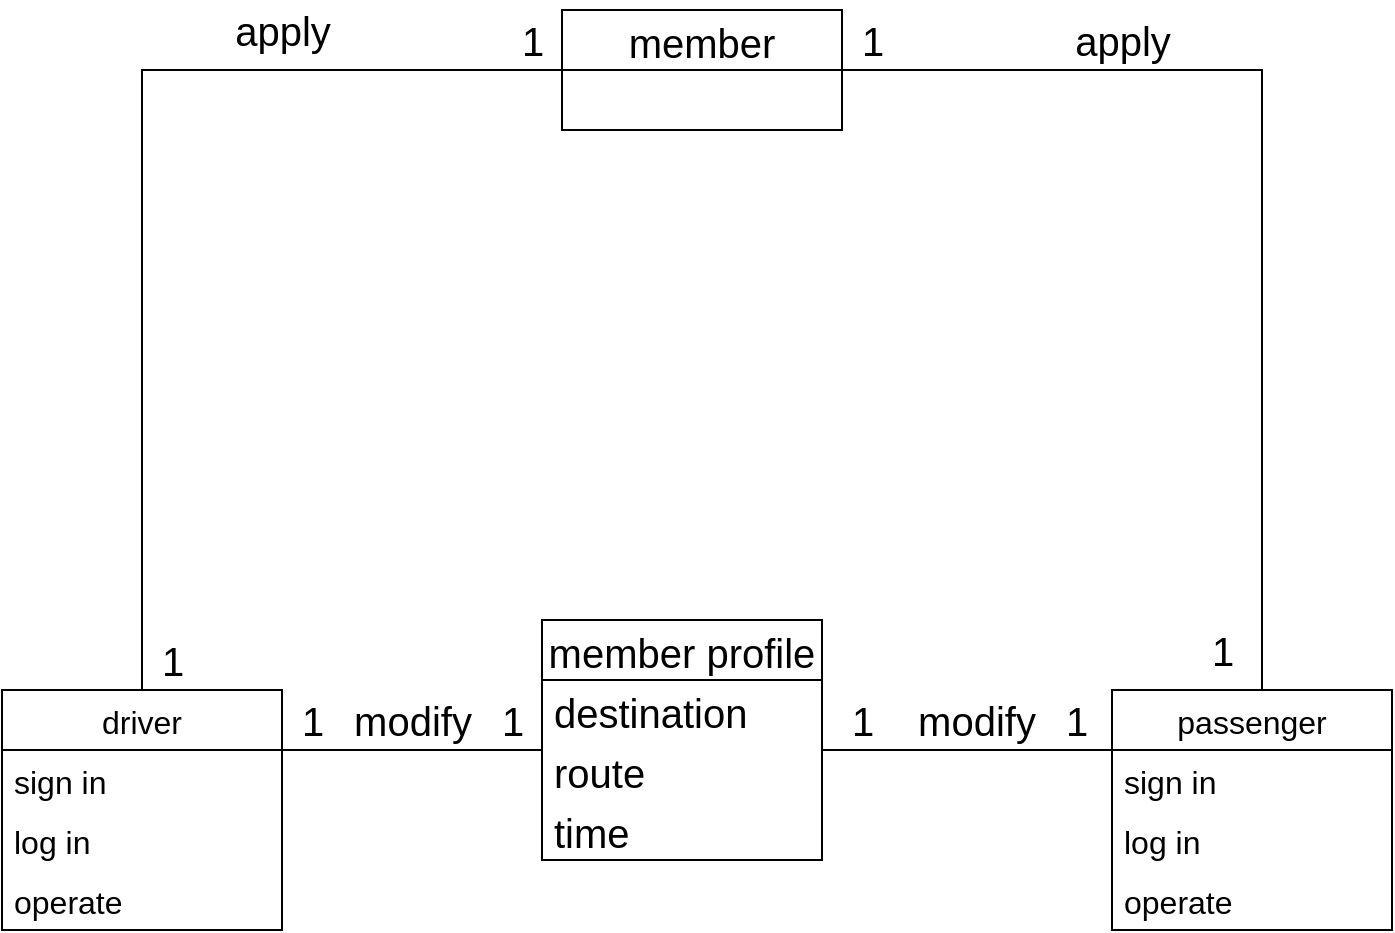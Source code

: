 <mxfile pages="3">
    <diagram id="4w9VsvgNRBpLZ9Vrv5Sk" name="會員資料作業">
        <mxGraphModel dx="1066" dy="534" grid="1" gridSize="10" guides="1" tooltips="1" connect="1" arrows="1" fold="1" page="1" pageScale="1" pageWidth="827" pageHeight="1169" math="0" shadow="0">
            <root>
                <mxCell id="gzULPtIPlF57TzexlcSB-0"/>
                <mxCell id="gzULPtIPlF57TzexlcSB-1" parent="gzULPtIPlF57TzexlcSB-0"/>
                <mxCell id="J-qerTg82WemNmqLbFfI-0" value="member" style="swimlane;fontStyle=0;childLayout=stackLayout;horizontal=1;startSize=30;horizontalStack=0;resizeParent=1;resizeParentMax=0;resizeLast=0;collapsible=1;marginBottom=0;fontSize=20;" parent="gzULPtIPlF57TzexlcSB-1" vertex="1">
                    <mxGeometry x="370" y="110" width="140" height="60" as="geometry">
                        <mxRectangle x="290" y="310" width="70" height="30" as="alternateBounds"/>
                    </mxGeometry>
                </mxCell>
                <mxCell id="J-qerTg82WemNmqLbFfI-6" value="member profile" style="swimlane;fontStyle=0;childLayout=stackLayout;horizontal=1;startSize=30;horizontalStack=0;resizeParent=1;resizeParentMax=0;resizeLast=0;collapsible=1;marginBottom=0;fontSize=20;" parent="gzULPtIPlF57TzexlcSB-1" vertex="1">
                    <mxGeometry x="360" y="415" width="140" height="120" as="geometry"/>
                </mxCell>
                <mxCell id="J-qerTg82WemNmqLbFfI-7" value="destination" style="text;strokeColor=none;fillColor=none;align=left;verticalAlign=middle;spacingLeft=4;spacingRight=4;overflow=hidden;points=[[0,0.5],[1,0.5]];portConstraint=eastwest;rotatable=0;fontSize=20;" parent="J-qerTg82WemNmqLbFfI-6" vertex="1">
                    <mxGeometry y="30" width="140" height="30" as="geometry"/>
                </mxCell>
                <mxCell id="J-qerTg82WemNmqLbFfI-8" value="route" style="text;strokeColor=none;fillColor=none;align=left;verticalAlign=middle;spacingLeft=4;spacingRight=4;overflow=hidden;points=[[0,0.5],[1,0.5]];portConstraint=eastwest;rotatable=0;fontSize=20;" parent="J-qerTg82WemNmqLbFfI-6" vertex="1">
                    <mxGeometry y="60" width="140" height="30" as="geometry"/>
                </mxCell>
                <mxCell id="J-qerTg82WemNmqLbFfI-9" value="time" style="text;strokeColor=none;fillColor=none;align=left;verticalAlign=middle;spacingLeft=4;spacingRight=4;overflow=hidden;points=[[0,0.5],[1,0.5]];portConstraint=eastwest;rotatable=0;fontSize=20;" parent="J-qerTg82WemNmqLbFfI-6" vertex="1">
                    <mxGeometry y="90" width="140" height="30" as="geometry"/>
                </mxCell>
                <mxCell id="J-qerTg82WemNmqLbFfI-14" value="" style="endArrow=none;html=1;rounded=0;fontSize=20;entryX=0;entryY=0.5;entryDx=0;entryDy=0;exitX=0.5;exitY=0;exitDx=0;exitDy=0;" parent="gzULPtIPlF57TzexlcSB-1" target="J-qerTg82WemNmqLbFfI-0" edge="1">
                    <mxGeometry width="50" height="50" relative="1" as="geometry">
                        <mxPoint x="160" y="450" as="sourcePoint"/>
                        <mxPoint x="480" y="250" as="targetPoint"/>
                        <Array as="points">
                            <mxPoint x="160" y="140"/>
                        </Array>
                    </mxGeometry>
                </mxCell>
                <mxCell id="J-qerTg82WemNmqLbFfI-15" value="" style="endArrow=none;html=1;rounded=0;fontSize=20;entryX=1;entryY=0.5;entryDx=0;entryDy=0;exitX=0.5;exitY=0;exitDx=0;exitDy=0;" parent="gzULPtIPlF57TzexlcSB-1" target="J-qerTg82WemNmqLbFfI-0" edge="1">
                    <mxGeometry width="50" height="50" relative="1" as="geometry">
                        <mxPoint x="720" y="450" as="sourcePoint"/>
                        <mxPoint x="380" y="150" as="targetPoint"/>
                        <Array as="points">
                            <mxPoint x="720" y="140"/>
                        </Array>
                    </mxGeometry>
                </mxCell>
                <mxCell id="J-qerTg82WemNmqLbFfI-16" value="apply" style="text;html=1;align=center;verticalAlign=middle;resizable=0;points=[];autosize=1;strokeColor=none;fillColor=none;fontSize=20;" parent="gzULPtIPlF57TzexlcSB-1" vertex="1">
                    <mxGeometry x="620" y="110" width="60" height="30" as="geometry"/>
                </mxCell>
                <mxCell id="J-qerTg82WemNmqLbFfI-17" value="1" style="text;html=1;align=center;verticalAlign=middle;resizable=0;points=[];autosize=1;strokeColor=none;fillColor=none;fontSize=20;" parent="gzULPtIPlF57TzexlcSB-1" vertex="1">
                    <mxGeometry x="510" y="110" width="30" height="30" as="geometry"/>
                </mxCell>
                <mxCell id="J-qerTg82WemNmqLbFfI-18" value="1" style="text;html=1;align=center;verticalAlign=middle;resizable=0;points=[];autosize=1;strokeColor=none;fillColor=none;fontSize=20;" parent="gzULPtIPlF57TzexlcSB-1" vertex="1">
                    <mxGeometry x="685" y="415" width="30" height="30" as="geometry"/>
                </mxCell>
                <mxCell id="J-qerTg82WemNmqLbFfI-19" value="1" style="text;html=1;align=center;verticalAlign=middle;resizable=0;points=[];autosize=1;strokeColor=none;fillColor=none;fontSize=20;" parent="gzULPtIPlF57TzexlcSB-1" vertex="1">
                    <mxGeometry x="340" y="110" width="30" height="30" as="geometry"/>
                </mxCell>
                <mxCell id="J-qerTg82WemNmqLbFfI-20" value="apply" style="text;html=1;align=center;verticalAlign=middle;resizable=0;points=[];autosize=1;strokeColor=none;fillColor=none;fontSize=20;" parent="gzULPtIPlF57TzexlcSB-1" vertex="1">
                    <mxGeometry x="200" y="105" width="60" height="30" as="geometry"/>
                </mxCell>
                <mxCell id="J-qerTg82WemNmqLbFfI-21" value="1" style="text;html=1;align=center;verticalAlign=middle;resizable=0;points=[];autosize=1;strokeColor=none;fillColor=none;fontSize=20;" parent="gzULPtIPlF57TzexlcSB-1" vertex="1">
                    <mxGeometry x="160" y="420" width="30" height="30" as="geometry"/>
                </mxCell>
                <mxCell id="J-qerTg82WemNmqLbFfI-22" value="" style="endArrow=none;html=1;rounded=0;fontSize=20;exitX=1;exitY=0.5;exitDx=0;exitDy=0;entryX=0;entryY=1.167;entryDx=0;entryDy=0;entryPerimeter=0;" parent="gzULPtIPlF57TzexlcSB-1" target="J-qerTg82WemNmqLbFfI-7" edge="1">
                    <mxGeometry width="50" height="50" relative="1" as="geometry">
                        <mxPoint x="230" y="480" as="sourcePoint"/>
                        <mxPoint x="480" y="350" as="targetPoint"/>
                        <Array as="points">
                            <mxPoint x="290" y="480"/>
                        </Array>
                    </mxGeometry>
                </mxCell>
                <mxCell id="J-qerTg82WemNmqLbFfI-23" value="" style="endArrow=none;html=1;rounded=0;fontSize=20;exitX=0;exitY=0.5;exitDx=0;exitDy=0;" parent="gzULPtIPlF57TzexlcSB-1" edge="1">
                    <mxGeometry width="50" height="50" relative="1" as="geometry">
                        <mxPoint x="650" y="480" as="sourcePoint"/>
                        <mxPoint x="500" y="480" as="targetPoint"/>
                        <Array as="points">
                            <mxPoint x="590" y="480"/>
                        </Array>
                    </mxGeometry>
                </mxCell>
                <mxCell id="J-qerTg82WemNmqLbFfI-34" value="modify" style="text;html=1;align=center;verticalAlign=middle;resizable=0;points=[];autosize=1;strokeColor=none;fillColor=none;fontSize=20;" parent="gzULPtIPlF57TzexlcSB-1" vertex="1">
                    <mxGeometry x="260" y="450" width="70" height="30" as="geometry"/>
                </mxCell>
                <mxCell id="J-qerTg82WemNmqLbFfI-35" value="1" style="text;html=1;align=center;verticalAlign=middle;resizable=0;points=[];autosize=1;strokeColor=none;fillColor=none;fontSize=20;" parent="gzULPtIPlF57TzexlcSB-1" vertex="1">
                    <mxGeometry x="330" y="450" width="30" height="30" as="geometry"/>
                </mxCell>
                <mxCell id="J-qerTg82WemNmqLbFfI-36" value="1" style="text;html=1;align=center;verticalAlign=middle;resizable=0;points=[];autosize=1;strokeColor=none;fillColor=none;fontSize=20;" parent="gzULPtIPlF57TzexlcSB-1" vertex="1">
                    <mxGeometry x="230" y="450" width="30" height="30" as="geometry"/>
                </mxCell>
                <mxCell id="J-qerTg82WemNmqLbFfI-37" value="1" style="text;html=1;align=center;verticalAlign=middle;resizable=0;points=[];autosize=1;strokeColor=none;fillColor=none;fontSize=20;" parent="gzULPtIPlF57TzexlcSB-1" vertex="1">
                    <mxGeometry x="505" y="450" width="30" height="30" as="geometry"/>
                </mxCell>
                <mxCell id="J-qerTg82WemNmqLbFfI-38" value="1" style="text;html=1;align=center;verticalAlign=middle;resizable=0;points=[];autosize=1;strokeColor=none;fillColor=none;fontSize=20;" parent="gzULPtIPlF57TzexlcSB-1" vertex="1">
                    <mxGeometry x="612" y="450" width="30" height="30" as="geometry"/>
                </mxCell>
                <mxCell id="J-qerTg82WemNmqLbFfI-41" value="modify" style="text;html=1;align=center;verticalAlign=middle;resizable=0;points=[];autosize=1;strokeColor=none;fillColor=none;fontSize=20;" parent="gzULPtIPlF57TzexlcSB-1" vertex="1">
                    <mxGeometry x="542" y="450" width="70" height="30" as="geometry"/>
                </mxCell>
                <mxCell id="pst_EJvgsRUg0Ix_Zf0d-2" value="driver" style="swimlane;fontStyle=0;childLayout=stackLayout;horizontal=1;startSize=30;horizontalStack=0;resizeParent=1;resizeParentMax=0;resizeLast=0;collapsible=1;marginBottom=0;fontSize=16;" parent="gzULPtIPlF57TzexlcSB-1" vertex="1">
                    <mxGeometry x="90" y="450" width="140" height="120" as="geometry"/>
                </mxCell>
                <mxCell id="pst_EJvgsRUg0Ix_Zf0d-3" value="sign in" style="text;strokeColor=none;fillColor=none;align=left;verticalAlign=middle;spacingLeft=4;spacingRight=4;overflow=hidden;points=[[0,0.5],[1,0.5]];portConstraint=eastwest;rotatable=0;fontSize=16;" parent="pst_EJvgsRUg0Ix_Zf0d-2" vertex="1">
                    <mxGeometry y="30" width="140" height="30" as="geometry"/>
                </mxCell>
                <mxCell id="pst_EJvgsRUg0Ix_Zf0d-4" value="log in" style="text;strokeColor=none;fillColor=none;align=left;verticalAlign=middle;spacingLeft=4;spacingRight=4;overflow=hidden;points=[[0,0.5],[1,0.5]];portConstraint=eastwest;rotatable=0;fontSize=16;" parent="pst_EJvgsRUg0Ix_Zf0d-2" vertex="1">
                    <mxGeometry y="60" width="140" height="30" as="geometry"/>
                </mxCell>
                <mxCell id="pst_EJvgsRUg0Ix_Zf0d-5" value="operate" style="text;strokeColor=none;fillColor=none;align=left;verticalAlign=middle;spacingLeft=4;spacingRight=4;overflow=hidden;points=[[0,0.5],[1,0.5]];portConstraint=eastwest;rotatable=0;fontSize=16;" parent="pst_EJvgsRUg0Ix_Zf0d-2" vertex="1">
                    <mxGeometry y="90" width="140" height="30" as="geometry"/>
                </mxCell>
                <mxCell id="pst_EJvgsRUg0Ix_Zf0d-7" value="passenger" style="swimlane;fontStyle=0;childLayout=stackLayout;horizontal=1;startSize=30;horizontalStack=0;resizeParent=1;resizeParentMax=0;resizeLast=0;collapsible=1;marginBottom=0;fontSize=16;" parent="gzULPtIPlF57TzexlcSB-1" vertex="1">
                    <mxGeometry x="645" y="450" width="140" height="120" as="geometry"/>
                </mxCell>
                <mxCell id="pst_EJvgsRUg0Ix_Zf0d-8" value="sign in" style="text;strokeColor=none;fillColor=none;align=left;verticalAlign=middle;spacingLeft=4;spacingRight=4;overflow=hidden;points=[[0,0.5],[1,0.5]];portConstraint=eastwest;rotatable=0;fontSize=16;" parent="pst_EJvgsRUg0Ix_Zf0d-7" vertex="1">
                    <mxGeometry y="30" width="140" height="30" as="geometry"/>
                </mxCell>
                <mxCell id="pst_EJvgsRUg0Ix_Zf0d-9" value="log in" style="text;strokeColor=none;fillColor=none;align=left;verticalAlign=middle;spacingLeft=4;spacingRight=4;overflow=hidden;points=[[0,0.5],[1,0.5]];portConstraint=eastwest;rotatable=0;fontSize=16;" parent="pst_EJvgsRUg0Ix_Zf0d-7" vertex="1">
                    <mxGeometry y="60" width="140" height="30" as="geometry"/>
                </mxCell>
                <mxCell id="pst_EJvgsRUg0Ix_Zf0d-10" value="operate" style="text;strokeColor=none;fillColor=none;align=left;verticalAlign=middle;spacingLeft=4;spacingRight=4;overflow=hidden;points=[[0,0.5],[1,0.5]];portConstraint=eastwest;rotatable=0;fontSize=16;" parent="pst_EJvgsRUg0Ix_Zf0d-7" vertex="1">
                    <mxGeometry y="90" width="140" height="30" as="geometry"/>
                </mxCell>
            </root>
        </mxGraphModel>
    </diagram>
    <diagram id="_duAtOmNIdfXZrwuNWzM" name="媒合作業">
        <mxGraphModel dx="1066" dy="534" grid="1" gridSize="10" guides="1" tooltips="1" connect="1" arrows="1" fold="1" page="1" pageScale="1" pageWidth="827" pageHeight="1169" math="0" shadow="0">
            <root>
                <mxCell id="0"/>
                <mxCell id="1" parent="0"/>
                <mxCell id="4MJCsaXIrdywJ0v7ZloL-1" value="member" style="swimlane;fontStyle=0;childLayout=stackLayout;horizontal=1;startSize=30;horizontalStack=0;resizeParent=1;resizeParentMax=0;resizeLast=0;collapsible=1;marginBottom=0;fontSize=20;" parent="1" vertex="1">
                    <mxGeometry x="370" y="110" width="140" height="60" as="geometry">
                        <mxRectangle x="290" y="310" width="70" height="30" as="alternateBounds"/>
                    </mxGeometry>
                </mxCell>
                <mxCell id="4MJCsaXIrdywJ0v7ZloL-8" value="" style="endArrow=none;html=1;rounded=0;fontSize=20;entryX=0;entryY=0.5;entryDx=0;entryDy=0;exitX=0.5;exitY=0;exitDx=0;exitDy=0;" parent="1" target="4MJCsaXIrdywJ0v7ZloL-1" edge="1">
                    <mxGeometry width="50" height="50" relative="1" as="geometry">
                        <mxPoint x="160" y="450" as="sourcePoint"/>
                        <mxPoint x="480" y="250" as="targetPoint"/>
                        <Array as="points">
                            <mxPoint x="160" y="140"/>
                        </Array>
                    </mxGeometry>
                </mxCell>
                <mxCell id="4MJCsaXIrdywJ0v7ZloL-9" value="" style="endArrow=none;html=1;rounded=0;fontSize=20;entryX=1;entryY=0.5;entryDx=0;entryDy=0;exitX=0.5;exitY=0;exitDx=0;exitDy=0;" parent="1" target="4MJCsaXIrdywJ0v7ZloL-1" edge="1">
                    <mxGeometry width="50" height="50" relative="1" as="geometry">
                        <mxPoint x="720" y="450" as="sourcePoint"/>
                        <mxPoint x="380" y="150" as="targetPoint"/>
                        <Array as="points">
                            <mxPoint x="720" y="140"/>
                        </Array>
                    </mxGeometry>
                </mxCell>
                <mxCell id="4MJCsaXIrdywJ0v7ZloL-10" value="apply" style="text;html=1;align=center;verticalAlign=middle;resizable=0;points=[];autosize=1;strokeColor=none;fillColor=none;fontSize=20;" parent="1" vertex="1">
                    <mxGeometry x="620" y="110" width="60" height="30" as="geometry"/>
                </mxCell>
                <mxCell id="4MJCsaXIrdywJ0v7ZloL-11" value="1" style="text;html=1;align=center;verticalAlign=middle;resizable=0;points=[];autosize=1;strokeColor=none;fillColor=none;fontSize=20;" parent="1" vertex="1">
                    <mxGeometry x="510" y="110" width="30" height="30" as="geometry"/>
                </mxCell>
                <mxCell id="4MJCsaXIrdywJ0v7ZloL-12" value="1" style="text;html=1;align=center;verticalAlign=middle;resizable=0;points=[];autosize=1;strokeColor=none;fillColor=none;fontSize=20;" parent="1" vertex="1">
                    <mxGeometry x="685" y="415" width="30" height="30" as="geometry"/>
                </mxCell>
                <mxCell id="4MJCsaXIrdywJ0v7ZloL-13" value="1" style="text;html=1;align=center;verticalAlign=middle;resizable=0;points=[];autosize=1;strokeColor=none;fillColor=none;fontSize=20;" parent="1" vertex="1">
                    <mxGeometry x="340" y="110" width="30" height="30" as="geometry"/>
                </mxCell>
                <mxCell id="4MJCsaXIrdywJ0v7ZloL-14" value="apply" style="text;html=1;align=center;verticalAlign=middle;resizable=0;points=[];autosize=1;strokeColor=none;fillColor=none;fontSize=20;" parent="1" vertex="1">
                    <mxGeometry x="200" y="105" width="60" height="30" as="geometry"/>
                </mxCell>
                <mxCell id="4MJCsaXIrdywJ0v7ZloL-15" value="1" style="text;html=1;align=center;verticalAlign=middle;resizable=0;points=[];autosize=1;strokeColor=none;fillColor=none;fontSize=20;" parent="1" vertex="1">
                    <mxGeometry x="160" y="420" width="30" height="30" as="geometry"/>
                </mxCell>
                <mxCell id="02bJzJXlVo7mTOJ_c6bt-1" value="match" style="swimlane;fontStyle=0;childLayout=stackLayout;horizontal=1;startSize=30;horizontalStack=0;resizeParent=1;resizeParentMax=0;resizeLast=0;collapsible=1;marginBottom=0;fontSize=20;" parent="1" vertex="1">
                    <mxGeometry x="370" y="415" width="140" height="120" as="geometry"/>
                </mxCell>
                <mxCell id="02bJzJXlVo7mTOJ_c6bt-2" value="vacancies" style="text;strokeColor=none;fillColor=none;align=left;verticalAlign=middle;spacingLeft=4;spacingRight=4;overflow=hidden;points=[[0,0.5],[1,0.5]];portConstraint=eastwest;rotatable=0;fontSize=20;" parent="02bJzJXlVo7mTOJ_c6bt-1" vertex="1">
                    <mxGeometry y="30" width="140" height="30" as="geometry"/>
                </mxCell>
                <mxCell id="02bJzJXlVo7mTOJ_c6bt-3" value="same route" style="text;strokeColor=none;fillColor=none;align=left;verticalAlign=middle;spacingLeft=4;spacingRight=4;overflow=hidden;points=[[0,0.5],[1,0.5]];portConstraint=eastwest;rotatable=0;fontSize=20;" parent="02bJzJXlVo7mTOJ_c6bt-1" vertex="1">
                    <mxGeometry y="60" width="140" height="30" as="geometry"/>
                </mxCell>
                <mxCell id="02bJzJXlVo7mTOJ_c6bt-4" value="same time" style="text;strokeColor=none;fillColor=none;align=left;verticalAlign=middle;spacingLeft=4;spacingRight=4;overflow=hidden;points=[[0,0.5],[1,0.5]];portConstraint=eastwest;rotatable=0;fontSize=20;" parent="02bJzJXlVo7mTOJ_c6bt-1" vertex="1">
                    <mxGeometry y="90" width="140" height="30" as="geometry"/>
                </mxCell>
                <mxCell id="02bJzJXlVo7mTOJ_c6bt-5" value="assign" style="text;html=1;align=center;verticalAlign=middle;resizable=0;points=[];autosize=1;strokeColor=none;fillColor=none;fontSize=20;" parent="1" vertex="1">
                    <mxGeometry x="260" y="445" width="70" height="30" as="geometry"/>
                </mxCell>
                <mxCell id="02bJzJXlVo7mTOJ_c6bt-6" value="assign" style="text;html=1;align=center;verticalAlign=middle;resizable=0;points=[];autosize=1;strokeColor=none;fillColor=none;fontSize=20;" parent="1" vertex="1">
                    <mxGeometry x="540" y="450" width="70" height="30" as="geometry"/>
                </mxCell>
                <mxCell id="02bJzJXlVo7mTOJ_c6bt-7" value="" style="endArrow=none;html=1;rounded=0;entryX=-0.029;entryY=0.133;entryDx=0;entryDy=0;entryPerimeter=0;exitX=1;exitY=0.5;exitDx=0;exitDy=0;" parent="1" target="02bJzJXlVo7mTOJ_c6bt-3" edge="1">
                    <mxGeometry width="50" height="50" relative="1" as="geometry">
                        <mxPoint x="230" y="480" as="sourcePoint"/>
                        <mxPoint x="330" y="460" as="targetPoint"/>
                    </mxGeometry>
                </mxCell>
                <mxCell id="02bJzJXlVo7mTOJ_c6bt-8" value="" style="endArrow=none;html=1;rounded=0;exitX=1;exitY=0.2;exitDx=0;exitDy=0;exitPerimeter=0;" parent="1" source="02bJzJXlVo7mTOJ_c6bt-3" edge="1">
                    <mxGeometry width="50" height="50" relative="1" as="geometry">
                        <mxPoint x="510" y="481.5" as="sourcePoint"/>
                        <mxPoint x="650" y="480" as="targetPoint"/>
                    </mxGeometry>
                </mxCell>
                <mxCell id="02bJzJXlVo7mTOJ_c6bt-9" value="&lt;font style=&quot;font-size: 16px;&quot;&gt;1&lt;/font&gt;" style="text;html=1;align=center;verticalAlign=middle;resizable=0;points=[];autosize=1;strokeColor=none;fillColor=none;" parent="1" vertex="1">
                    <mxGeometry x="240" y="455" width="20" height="20" as="geometry"/>
                </mxCell>
                <mxCell id="02bJzJXlVo7mTOJ_c6bt-10" value="&lt;font style=&quot;font-size: 16px;&quot;&gt;1..*&lt;/font&gt;" style="text;html=1;align=center;verticalAlign=middle;resizable=0;points=[];autosize=1;strokeColor=none;fillColor=none;" parent="1" vertex="1">
                    <mxGeometry x="330" y="455" width="40" height="20" as="geometry"/>
                </mxCell>
                <mxCell id="02bJzJXlVo7mTOJ_c6bt-11" value="&lt;font style=&quot;font-size: 16px;&quot;&gt;1..*&lt;/font&gt;" style="text;html=1;align=center;verticalAlign=middle;resizable=0;points=[];autosize=1;strokeColor=none;fillColor=none;" parent="1" vertex="1">
                    <mxGeometry x="610" y="455" width="40" height="20" as="geometry"/>
                </mxCell>
                <mxCell id="02bJzJXlVo7mTOJ_c6bt-12" value="&lt;font style=&quot;font-size: 16px;&quot;&gt;1&lt;/font&gt;" style="text;html=1;align=center;verticalAlign=middle;resizable=0;points=[];autosize=1;strokeColor=none;fillColor=none;" parent="1" vertex="1">
                    <mxGeometry x="510" y="455" width="20" height="20" as="geometry"/>
                </mxCell>
                <mxCell id="NKCLVnzS7RC5HotDexGX-1" value="driver" style="swimlane;fontStyle=0;childLayout=stackLayout;horizontal=1;startSize=30;horizontalStack=0;resizeParent=1;resizeParentMax=0;resizeLast=0;collapsible=1;marginBottom=0;fontSize=16;" parent="1" vertex="1">
                    <mxGeometry x="90" y="450" width="140" height="210" as="geometry"/>
                </mxCell>
                <mxCell id="NKCLVnzS7RC5HotDexGX-2" value="name" style="text;strokeColor=none;fillColor=none;align=left;verticalAlign=middle;spacingLeft=4;spacingRight=4;overflow=hidden;points=[[0,0.5],[1,0.5]];portConstraint=eastwest;rotatable=0;fontSize=16;" parent="NKCLVnzS7RC5HotDexGX-1" vertex="1">
                    <mxGeometry y="30" width="140" height="30" as="geometry"/>
                </mxCell>
                <mxCell id="NKCLVnzS7RC5HotDexGX-3" value="locate" style="text;strokeColor=none;fillColor=none;align=left;verticalAlign=middle;spacingLeft=4;spacingRight=4;overflow=hidden;points=[[0,0.5],[1,0.5]];portConstraint=eastwest;rotatable=0;fontSize=16;" parent="NKCLVnzS7RC5HotDexGX-1" vertex="1">
                    <mxGeometry y="60" width="140" height="30" as="geometry"/>
                </mxCell>
                <mxCell id="NKCLVnzS7RC5HotDexGX-4" value="route" style="text;strokeColor=none;fillColor=none;align=left;verticalAlign=middle;spacingLeft=4;spacingRight=4;overflow=hidden;points=[[0,0.5],[1,0.5]];portConstraint=eastwest;rotatable=0;fontSize=16;" parent="NKCLVnzS7RC5HotDexGX-1" vertex="1">
                    <mxGeometry y="90" width="140" height="30" as="geometry"/>
                </mxCell>
                <mxCell id="NKCLVnzS7RC5HotDexGX-5" value="destination" style="text;strokeColor=none;fillColor=none;align=left;verticalAlign=middle;spacingLeft=4;spacingRight=4;overflow=hidden;points=[[0,0.5],[1,0.5]];portConstraint=eastwest;rotatable=0;fontSize=16;" parent="NKCLVnzS7RC5HotDexGX-1" vertex="1">
                    <mxGeometry y="120" width="140" height="30" as="geometry"/>
                </mxCell>
                <mxCell id="NKCLVnzS7RC5HotDexGX-6" value="car" style="text;strokeColor=none;fillColor=none;align=left;verticalAlign=middle;spacingLeft=4;spacingRight=4;overflow=hidden;points=[[0,0.5],[1,0.5]];portConstraint=eastwest;rotatable=0;fontSize=16;" parent="NKCLVnzS7RC5HotDexGX-1" vertex="1">
                    <mxGeometry y="150" width="140" height="30" as="geometry"/>
                </mxCell>
                <mxCell id="9OgOvB26TCp1h58c85uv-1" value="time" style="text;strokeColor=none;fillColor=none;align=left;verticalAlign=middle;spacingLeft=4;spacingRight=4;overflow=hidden;points=[[0,0.5],[1,0.5]];portConstraint=eastwest;rotatable=0;fontSize=16;" parent="NKCLVnzS7RC5HotDexGX-1" vertex="1">
                    <mxGeometry y="180" width="140" height="30" as="geometry"/>
                </mxCell>
                <mxCell id="s1rNmcBwnsQHu9nXbeii-3" value="passenger" style="swimlane;fontStyle=0;childLayout=stackLayout;horizontal=1;startSize=30;horizontalStack=0;resizeParent=1;resizeParentMax=0;resizeLast=0;collapsible=1;marginBottom=0;fontSize=16;" parent="1" vertex="1">
                    <mxGeometry x="650" y="450" width="140" height="180" as="geometry"/>
                </mxCell>
                <mxCell id="s1rNmcBwnsQHu9nXbeii-4" value="name" style="text;strokeColor=none;fillColor=none;align=left;verticalAlign=middle;spacingLeft=4;spacingRight=4;overflow=hidden;points=[[0,0.5],[1,0.5]];portConstraint=eastwest;rotatable=0;fontSize=16;" parent="s1rNmcBwnsQHu9nXbeii-3" vertex="1">
                    <mxGeometry y="30" width="140" height="30" as="geometry"/>
                </mxCell>
                <mxCell id="s1rNmcBwnsQHu9nXbeii-5" value="locate" style="text;strokeColor=none;fillColor=none;align=left;verticalAlign=middle;spacingLeft=4;spacingRight=4;overflow=hidden;points=[[0,0.5],[1,0.5]];portConstraint=eastwest;rotatable=0;fontSize=16;" parent="s1rNmcBwnsQHu9nXbeii-3" vertex="1">
                    <mxGeometry y="60" width="140" height="30" as="geometry"/>
                </mxCell>
                <mxCell id="s1rNmcBwnsQHu9nXbeii-6" value="route" style="text;strokeColor=none;fillColor=none;align=left;verticalAlign=middle;spacingLeft=4;spacingRight=4;overflow=hidden;points=[[0,0.5],[1,0.5]];portConstraint=eastwest;rotatable=0;fontSize=16;" parent="s1rNmcBwnsQHu9nXbeii-3" vertex="1">
                    <mxGeometry y="90" width="140" height="30" as="geometry"/>
                </mxCell>
                <mxCell id="s1rNmcBwnsQHu9nXbeii-7" value="destination" style="text;strokeColor=none;fillColor=none;align=left;verticalAlign=middle;spacingLeft=4;spacingRight=4;overflow=hidden;points=[[0,0.5],[1,0.5]];portConstraint=eastwest;rotatable=0;fontSize=16;" parent="s1rNmcBwnsQHu9nXbeii-3" vertex="1">
                    <mxGeometry y="120" width="140" height="30" as="geometry"/>
                </mxCell>
                <mxCell id="s1rNmcBwnsQHu9nXbeii-8" value="time" style="text;strokeColor=none;fillColor=none;align=left;verticalAlign=middle;spacingLeft=4;spacingRight=4;overflow=hidden;points=[[0,0.5],[1,0.5]];portConstraint=eastwest;rotatable=0;fontSize=16;" parent="s1rNmcBwnsQHu9nXbeii-3" vertex="1">
                    <mxGeometry y="150" width="140" height="30" as="geometry"/>
                </mxCell>
            </root>
        </mxGraphModel>
    </diagram>
    <diagram id="o6sFV13OKxiqH5O-zahB" name="定位訊息作業">
        <mxGraphModel dx="1066" dy="534" grid="1" gridSize="10" guides="1" tooltips="1" connect="1" arrows="1" fold="1" page="1" pageScale="1" pageWidth="827" pageHeight="1169" math="0" shadow="0">
            <root>
                <mxCell id="0"/>
                <mxCell id="1" parent="0"/>
                <mxCell id="HovJZIuSv18aQY7aP-8G-36" value="user" style="swimlane;fontStyle=0;childLayout=stackLayout;horizontal=1;startSize=30;horizontalStack=0;resizeParent=1;resizeParentMax=0;resizeLast=0;collapsible=1;marginBottom=0;fontSize=16;" parent="1" vertex="1">
                    <mxGeometry x="360" y="40" width="140" height="60" as="geometry"/>
                </mxCell>
                <mxCell id="HovJZIuSv18aQY7aP-8G-40" value="" style="endArrow=none;html=1;rounded=0;fontSize=16;exitX=0.5;exitY=0;exitDx=0;exitDy=0;" parent="1" edge="1">
                    <mxGeometry width="50" height="50" relative="1" as="geometry">
                        <mxPoint x="430" y="225" as="sourcePoint"/>
                        <mxPoint x="430" y="100" as="targetPoint"/>
                    </mxGeometry>
                </mxCell>
                <mxCell id="HovJZIuSv18aQY7aP-8G-41" value="log in" style="text;html=1;align=center;verticalAlign=middle;resizable=0;points=[];autosize=1;strokeColor=none;fillColor=none;fontSize=16;" parent="1" vertex="1">
                    <mxGeometry x="380" y="150" width="50" height="20" as="geometry"/>
                </mxCell>
                <mxCell id="HovJZIuSv18aQY7aP-8G-42" value="1" style="text;html=1;align=center;verticalAlign=middle;resizable=0;points=[];autosize=1;strokeColor=none;fillColor=none;fontSize=16;" parent="1" vertex="1">
                    <mxGeometry x="410" y="100" width="20" height="20" as="geometry"/>
                </mxCell>
                <mxCell id="HovJZIuSv18aQY7aP-8G-43" value="1" style="text;html=1;align=center;verticalAlign=middle;resizable=0;points=[];autosize=1;strokeColor=none;fillColor=none;fontSize=16;" parent="1" vertex="1">
                    <mxGeometry x="410" y="205" width="20" height="20" as="geometry"/>
                </mxCell>
                <mxCell id="HovJZIuSv18aQY7aP-8G-44" value="member" style="swimlane;fontStyle=0;childLayout=stackLayout;horizontal=1;startSize=30;horizontalStack=0;resizeParent=1;resizeParentMax=0;resizeLast=0;collapsible=1;marginBottom=0;fontSize=16;" parent="1" vertex="1">
                    <mxGeometry x="360" y="225" width="140" height="90" as="geometry"/>
                </mxCell>
                <mxCell id="HovJZIuSv18aQY7aP-8G-45" value="passenger" style="text;strokeColor=none;fillColor=none;align=left;verticalAlign=middle;spacingLeft=4;spacingRight=4;overflow=hidden;points=[[0,0.5],[1,0.5]];portConstraint=eastwest;rotatable=0;fontSize=16;" parent="HovJZIuSv18aQY7aP-8G-44" vertex="1">
                    <mxGeometry y="30" width="140" height="30" as="geometry"/>
                </mxCell>
                <mxCell id="HovJZIuSv18aQY7aP-8G-46" value="driver" style="text;strokeColor=none;fillColor=none;align=left;verticalAlign=middle;spacingLeft=4;spacingRight=4;overflow=hidden;points=[[0,0.5],[1,0.5]];portConstraint=eastwest;rotatable=0;fontSize=16;" parent="HovJZIuSv18aQY7aP-8G-44" vertex="1">
                    <mxGeometry y="60" width="140" height="30" as="geometry"/>
                </mxCell>
                <mxCell id="-s-VlSJZ18U2vLJLz-Oz-10" value="" style="endArrow=none;html=1;rounded=0;fontSize=16;entryX=0.5;entryY=1.1;entryDx=0;entryDy=0;entryPerimeter=0;" parent="1" edge="1">
                    <mxGeometry width="50" height="50" relative="1" as="geometry">
                        <mxPoint x="429" y="428" as="sourcePoint"/>
                        <mxPoint x="430" y="316" as="targetPoint"/>
                    </mxGeometry>
                </mxCell>
                <mxCell id="i7dshDXwT1ZEYKvJ9_47-1" value="GPS" style="swimlane;fontStyle=0;childLayout=stackLayout;horizontal=1;startSize=30;horizontalStack=0;resizeParent=1;resizeParentMax=0;resizeLast=0;collapsible=1;marginBottom=0;fontSize=16;" parent="1" vertex="1">
                    <mxGeometry x="360" y="430" width="140" height="150" as="geometry"/>
                </mxCell>
                <mxCell id="i7dshDXwT1ZEYKvJ9_47-2" value="locate" style="text;strokeColor=none;fillColor=none;align=left;verticalAlign=middle;spacingLeft=4;spacingRight=4;overflow=hidden;points=[[0,0.5],[1,0.5]];portConstraint=eastwest;rotatable=0;fontSize=16;" parent="i7dshDXwT1ZEYKvJ9_47-1" vertex="1">
                    <mxGeometry y="30" width="140" height="30" as="geometry"/>
                </mxCell>
                <mxCell id="mujugtNkV_q-TpCegRZM-1" value="vacancies" style="text;strokeColor=none;fillColor=none;align=left;verticalAlign=middle;spacingLeft=4;spacingRight=4;overflow=hidden;points=[[0,0.5],[1,0.5]];portConstraint=eastwest;rotatable=0;fontSize=16;" parent="i7dshDXwT1ZEYKvJ9_47-1" vertex="1">
                    <mxGeometry y="60" width="140" height="30" as="geometry"/>
                </mxCell>
                <mxCell id="mujugtNkV_q-TpCegRZM-2" value="route" style="text;strokeColor=none;fillColor=none;align=left;verticalAlign=middle;spacingLeft=4;spacingRight=4;overflow=hidden;points=[[0,0.5],[1,0.5]];portConstraint=eastwest;rotatable=0;fontSize=16;" parent="i7dshDXwT1ZEYKvJ9_47-1" vertex="1">
                    <mxGeometry y="90" width="140" height="30" as="geometry"/>
                </mxCell>
                <mxCell id="8QcWc2zf7euhYpaCUwNX-1" value="time" style="text;strokeColor=none;fillColor=none;align=left;verticalAlign=middle;spacingLeft=4;spacingRight=4;overflow=hidden;points=[[0,0.5],[1,0.5]];portConstraint=eastwest;rotatable=0;fontSize=16;" parent="i7dshDXwT1ZEYKvJ9_47-1" vertex="1">
                    <mxGeometry y="120" width="140" height="30" as="geometry"/>
                </mxCell>
                <mxCell id="8QcWc2zf7euhYpaCUwNX-2" value="1" style="text;html=1;align=center;verticalAlign=middle;resizable=0;points=[];autosize=1;strokeColor=none;fillColor=none;fontSize=20;" parent="1" vertex="1">
                    <mxGeometry x="399" y="315" width="30" height="30" as="geometry"/>
                </mxCell>
                <mxCell id="8QcWc2zf7euhYpaCUwNX-3" value="1" style="text;html=1;align=center;verticalAlign=middle;resizable=0;points=[];autosize=1;strokeColor=none;fillColor=none;fontSize=20;" parent="1" vertex="1">
                    <mxGeometry x="399" y="400" width="30" height="30" as="geometry"/>
                </mxCell>
                <mxCell id="8QcWc2zf7euhYpaCUwNX-4" value="&lt;span style=&quot;color: rgb(0, 0, 0); font-family: Helvetica; font-size: 16px; font-style: normal; font-variant-ligatures: normal; font-variant-caps: normal; font-weight: 400; letter-spacing: normal; orphans: 2; text-align: left; text-indent: 0px; text-transform: none; widows: 2; word-spacing: 0px; -webkit-text-stroke-width: 0px; background-color: rgb(248, 249, 250); text-decoration-thickness: initial; text-decoration-style: initial; text-decoration-color: initial; float: none; display: inline !important;&quot;&gt;position&lt;/span&gt;" style="text;whiteSpace=wrap;html=1;fontSize=16;" parent="1" vertex="1">
                    <mxGeometry x="368" y="360" width="60" height="30" as="geometry"/>
                </mxCell>
                <mxCell id="8QcWc2zf7euhYpaCUwNX-5" style="edgeStyle=orthogonalEdgeStyle;rounded=0;orthogonalLoop=1;jettySize=auto;html=1;exitX=0.75;exitY=1;exitDx=0;exitDy=0;entryX=0.675;entryY=1.033;entryDx=0;entryDy=0;entryPerimeter=0;fontSize=16;" parent="1" source="8QcWc2zf7euhYpaCUwNX-4" target="8QcWc2zf7euhYpaCUwNX-4" edge="1">
                    <mxGeometry relative="1" as="geometry"/>
                </mxCell>
                <mxCell id="1ps4dB6q4iRO7CRaukqI-3" value="" style="endArrow=none;html=1;rounded=0;fontSize=20;" parent="1" edge="1">
                    <mxGeometry width="50" height="50" relative="1" as="geometry">
                        <mxPoint x="358" y="459.5" as="sourcePoint"/>
                        <mxPoint x="278" y="460" as="targetPoint"/>
                    </mxGeometry>
                </mxCell>
                <mxCell id="1ps4dB6q4iRO7CRaukqI-5" value="send and&lt;br&gt;&amp;nbsp;receive" style="text;html=1;align=center;verticalAlign=middle;resizable=0;points=[];autosize=1;strokeColor=none;fillColor=none;fontSize=10;" parent="1" vertex="1">
                    <mxGeometry x="288" y="415" width="60" height="30" as="geometry"/>
                </mxCell>
                <mxCell id="1ps4dB6q4iRO7CRaukqI-8" value="&lt;font style=&quot;font-size: 13px;&quot;&gt;1..*&lt;/font&gt;" style="text;html=1;align=center;verticalAlign=middle;resizable=0;points=[];autosize=1;strokeColor=none;fillColor=none;fontSize=20;" parent="1" vertex="1">
                    <mxGeometry x="270" y="430" width="40" height="30" as="geometry"/>
                </mxCell>
                <mxCell id="1ps4dB6q4iRO7CRaukqI-10" value="&lt;font style=&quot;font-size: 13px;&quot;&gt;1&lt;/font&gt;" style="text;html=1;align=center;verticalAlign=middle;resizable=0;points=[];autosize=1;strokeColor=none;fillColor=none;fontSize=20;" parent="1" vertex="1">
                    <mxGeometry x="340" y="430" width="20" height="30" as="geometry"/>
                </mxCell>
                <mxCell id="1ps4dB6q4iRO7CRaukqI-12" value="E-mail" style="swimlane;fontStyle=0;childLayout=stackLayout;horizontal=1;startSize=30;horizontalStack=0;resizeParent=1;resizeParentMax=0;resizeLast=0;collapsible=1;marginBottom=0;fontSize=13;" parent="1" vertex="1">
                    <mxGeometry x="140" y="430" width="140" height="60" as="geometry"/>
                </mxCell>
                <mxCell id="1ps4dB6q4iRO7CRaukqI-13" value="message" style="text;strokeColor=none;fillColor=none;align=left;verticalAlign=middle;spacingLeft=4;spacingRight=4;overflow=hidden;points=[[0,0.5],[1,0.5]];portConstraint=eastwest;rotatable=0;fontSize=13;" parent="1ps4dB6q4iRO7CRaukqI-12" vertex="1">
                    <mxGeometry y="30" width="140" height="30" as="geometry"/>
                </mxCell>
                <mxCell id="-nRt6wAe2Ut-wWXm944a-2" value="" style="endArrow=none;html=1;rounded=0;fontSize=13;entryX=0.5;entryY=1.033;entryDx=0;entryDy=0;entryPerimeter=0;exitX=0.5;exitY=0;exitDx=0;exitDy=0;" parent="1" target="1ps4dB6q4iRO7CRaukqI-13" edge="1">
                    <mxGeometry width="50" height="50" relative="1" as="geometry">
                        <mxPoint x="210" y="580" as="sourcePoint"/>
                        <mxPoint x="240" y="530" as="targetPoint"/>
                    </mxGeometry>
                </mxCell>
                <mxCell id="-nRt6wAe2Ut-wWXm944a-3" value="calculate cost" style="swimlane;fontStyle=0;childLayout=stackLayout;horizontal=1;startSize=30;horizontalStack=0;resizeParent=1;resizeParentMax=0;resizeLast=0;collapsible=1;marginBottom=0;fontSize=13;" parent="1" vertex="1">
                    <mxGeometry x="140" y="580" width="140" height="120" as="geometry"/>
                </mxCell>
                <mxCell id="-nRt6wAe2Ut-wWXm944a-4" value="money" style="text;strokeColor=none;fillColor=none;align=left;verticalAlign=middle;spacingLeft=4;spacingRight=4;overflow=hidden;points=[[0,0.5],[1,0.5]];portConstraint=eastwest;rotatable=0;fontSize=13;" parent="-nRt6wAe2Ut-wWXm944a-3" vertex="1">
                    <mxGeometry y="30" width="140" height="30" as="geometry"/>
                </mxCell>
                <mxCell id="-nRt6wAe2Ut-wWXm944a-5" value="pay" style="text;strokeColor=none;fillColor=none;align=left;verticalAlign=middle;spacingLeft=4;spacingRight=4;overflow=hidden;points=[[0,0.5],[1,0.5]];portConstraint=eastwest;rotatable=0;fontSize=13;" parent="-nRt6wAe2Ut-wWXm944a-3" vertex="1">
                    <mxGeometry y="60" width="140" height="30" as="geometry"/>
                </mxCell>
                <mxCell id="-nRt6wAe2Ut-wWXm944a-6" value="receive" style="text;strokeColor=none;fillColor=none;align=left;verticalAlign=middle;spacingLeft=4;spacingRight=4;overflow=hidden;points=[[0,0.5],[1,0.5]];portConstraint=eastwest;rotatable=0;fontSize=13;" parent="-nRt6wAe2Ut-wWXm944a-3" vertex="1">
                    <mxGeometry y="90" width="140" height="30" as="geometry"/>
                </mxCell>
                <mxCell id="dN6NcQ8pp1nsYhcqB8bS-1" value="&lt;font style=&quot;font-size: 13px;&quot;&gt;1..*&lt;/font&gt;" style="text;html=1;align=center;verticalAlign=middle;resizable=0;points=[];autosize=1;strokeColor=none;fillColor=none;fontSize=20;" parent="1" vertex="1">
                    <mxGeometry x="170" y="550" width="40" height="30" as="geometry"/>
                </mxCell>
                <mxCell id="dN6NcQ8pp1nsYhcqB8bS-4" value="&lt;font style=&quot;font-size: 13px;&quot;&gt;1&lt;/font&gt;" style="text;html=1;align=center;verticalAlign=middle;resizable=0;points=[];autosize=1;strokeColor=none;fillColor=none;fontSize=20;" parent="1" vertex="1">
                    <mxGeometry x="180" y="490" width="20" height="30" as="geometry"/>
                </mxCell>
                <mxCell id="dN6NcQ8pp1nsYhcqB8bS-5" value="transfer" style="text;whiteSpace=wrap;html=1;fontSize=13;" parent="1" vertex="1">
                    <mxGeometry x="160" y="520" width="50" height="30" as="geometry"/>
                </mxCell>
            </root>
        </mxGraphModel>
    </diagram>
</mxfile>